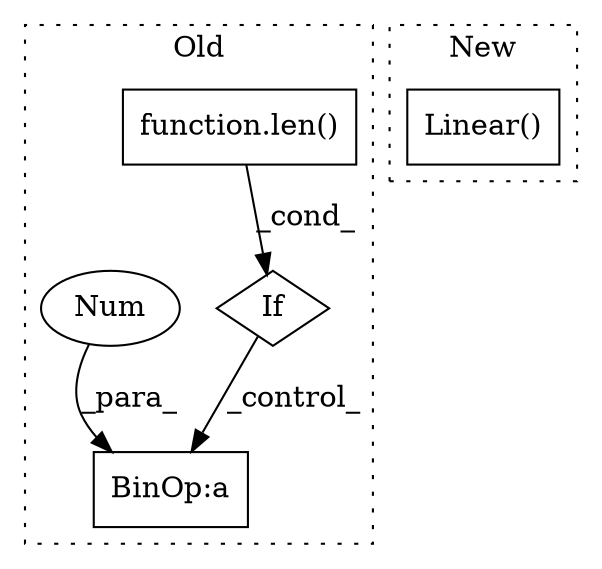 digraph G {
subgraph cluster0 {
1 [label="function.len()" a="75" s="4786,4799" l="4,1" shape="box"];
3 [label="If" a="96" s="4764" l="3" shape="diamond"];
4 [label="BinOp:a" a="82" s="5560" l="1" shape="box"];
5 [label="Num" a="76" s="5561" l="1" shape="ellipse"];
label = "Old";
style="dotted";
}
subgraph cluster1 {
2 [label="Linear()" a="75" s="8971,8994" l="10,1" shape="box"];
label = "New";
style="dotted";
}
1 -> 3 [label="_cond_"];
3 -> 4 [label="_control_"];
5 -> 4 [label="_para_"];
}